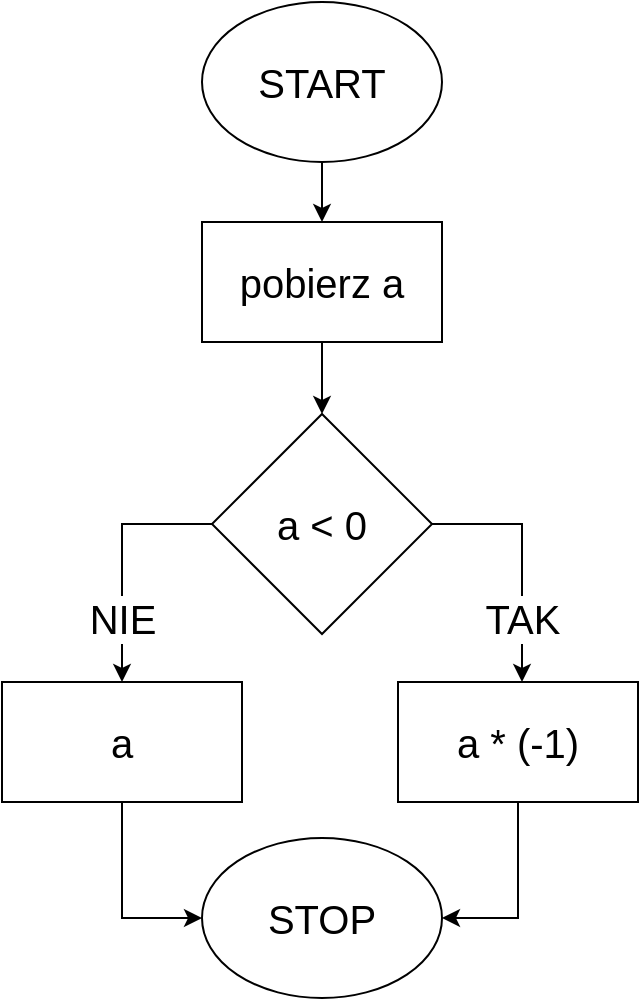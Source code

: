 <mxfile version="20.8.23" type="github">
  <diagram id="C5RBs43oDa-KdzZeNtuy" name="Page-1">
    <mxGraphModel dx="1393" dy="766" grid="1" gridSize="2" guides="1" tooltips="1" connect="1" arrows="1" fold="1" page="1" pageScale="1" pageWidth="827" pageHeight="1169" background="#FFFFFF" math="0" shadow="0">
      <root>
        <mxCell id="WIyWlLk6GJQsqaUBKTNV-0" />
        <mxCell id="WIyWlLk6GJQsqaUBKTNV-1" parent="WIyWlLk6GJQsqaUBKTNV-0" />
        <mxCell id="w6B9w1y9c1CesLqIutMe-5" value="" style="edgeStyle=orthogonalEdgeStyle;rounded=0;orthogonalLoop=1;jettySize=auto;html=1;fontSize=20;" edge="1" parent="WIyWlLk6GJQsqaUBKTNV-1" source="w6B9w1y9c1CesLqIutMe-0" target="w6B9w1y9c1CesLqIutMe-3">
          <mxGeometry relative="1" as="geometry" />
        </mxCell>
        <mxCell id="w6B9w1y9c1CesLqIutMe-0" value="START" style="ellipse;whiteSpace=wrap;html=1;labelBackgroundColor=none;fontSize=20;" vertex="1" parent="WIyWlLk6GJQsqaUBKTNV-1">
          <mxGeometry x="240" y="80" width="120" height="80" as="geometry" />
        </mxCell>
        <mxCell id="w6B9w1y9c1CesLqIutMe-8" value="" style="edgeStyle=orthogonalEdgeStyle;rounded=0;orthogonalLoop=1;jettySize=auto;html=1;fontSize=20;" edge="1" parent="WIyWlLk6GJQsqaUBKTNV-1" source="w6B9w1y9c1CesLqIutMe-1" target="w6B9w1y9c1CesLqIutMe-7">
          <mxGeometry relative="1" as="geometry">
            <Array as="points">
              <mxPoint x="400" y="341" />
            </Array>
          </mxGeometry>
        </mxCell>
        <mxCell id="w6B9w1y9c1CesLqIutMe-16" value="TAK" style="edgeLabel;html=1;align=center;verticalAlign=middle;resizable=0;points=[];fontSize=20;" vertex="1" connectable="0" parent="w6B9w1y9c1CesLqIutMe-8">
          <mxGeometry x="-0.224" relative="1" as="geometry">
            <mxPoint y="44" as="offset" />
          </mxGeometry>
        </mxCell>
        <mxCell id="w6B9w1y9c1CesLqIutMe-10" value="" style="edgeStyle=orthogonalEdgeStyle;rounded=0;orthogonalLoop=1;jettySize=auto;html=1;fontSize=20;" edge="1" parent="WIyWlLk6GJQsqaUBKTNV-1" source="w6B9w1y9c1CesLqIutMe-1" target="w6B9w1y9c1CesLqIutMe-9">
          <mxGeometry relative="1" as="geometry">
            <Array as="points">
              <mxPoint x="200" y="341" />
            </Array>
          </mxGeometry>
        </mxCell>
        <mxCell id="w6B9w1y9c1CesLqIutMe-17" value="NIE" style="edgeLabel;html=1;align=center;verticalAlign=middle;resizable=0;points=[];fontSize=20;" vertex="1" connectable="0" parent="w6B9w1y9c1CesLqIutMe-10">
          <mxGeometry x="0.141" y="1" relative="1" as="geometry">
            <mxPoint x="-1" y="21" as="offset" />
          </mxGeometry>
        </mxCell>
        <mxCell id="w6B9w1y9c1CesLqIutMe-1" value="a &amp;lt; 0" style="rhombus;whiteSpace=wrap;html=1;labelBackgroundColor=none;fontSize=20;" vertex="1" parent="WIyWlLk6GJQsqaUBKTNV-1">
          <mxGeometry x="245" y="286" width="110" height="110" as="geometry" />
        </mxCell>
        <mxCell id="w6B9w1y9c1CesLqIutMe-6" value="" style="edgeStyle=orthogonalEdgeStyle;rounded=0;orthogonalLoop=1;jettySize=auto;html=1;fontSize=20;" edge="1" parent="WIyWlLk6GJQsqaUBKTNV-1" source="w6B9w1y9c1CesLqIutMe-3" target="w6B9w1y9c1CesLqIutMe-1">
          <mxGeometry relative="1" as="geometry" />
        </mxCell>
        <mxCell id="w6B9w1y9c1CesLqIutMe-3" value="pobierz a" style="rounded=0;whiteSpace=wrap;html=1;labelBackgroundColor=none;fontSize=20;" vertex="1" parent="WIyWlLk6GJQsqaUBKTNV-1">
          <mxGeometry x="240" y="190" width="120" height="60" as="geometry" />
        </mxCell>
        <mxCell id="w6B9w1y9c1CesLqIutMe-14" style="edgeStyle=orthogonalEdgeStyle;rounded=0;orthogonalLoop=1;jettySize=auto;html=1;entryX=1;entryY=0.5;entryDx=0;entryDy=0;fontSize=20;" edge="1" parent="WIyWlLk6GJQsqaUBKTNV-1" source="w6B9w1y9c1CesLqIutMe-7" target="w6B9w1y9c1CesLqIutMe-13">
          <mxGeometry relative="1" as="geometry" />
        </mxCell>
        <mxCell id="w6B9w1y9c1CesLqIutMe-7" value="a * (-1)" style="whiteSpace=wrap;html=1;fontSize=20;labelBackgroundColor=none;" vertex="1" parent="WIyWlLk6GJQsqaUBKTNV-1">
          <mxGeometry x="338" y="420" width="120" height="60" as="geometry" />
        </mxCell>
        <mxCell id="w6B9w1y9c1CesLqIutMe-15" style="edgeStyle=orthogonalEdgeStyle;rounded=0;orthogonalLoop=1;jettySize=auto;html=1;entryX=0;entryY=0.5;entryDx=0;entryDy=0;fontSize=20;" edge="1" parent="WIyWlLk6GJQsqaUBKTNV-1" source="w6B9w1y9c1CesLqIutMe-9" target="w6B9w1y9c1CesLqIutMe-13">
          <mxGeometry relative="1" as="geometry" />
        </mxCell>
        <mxCell id="w6B9w1y9c1CesLqIutMe-9" value="a" style="whiteSpace=wrap;html=1;fontSize=20;labelBackgroundColor=none;" vertex="1" parent="WIyWlLk6GJQsqaUBKTNV-1">
          <mxGeometry x="140" y="420" width="120" height="60" as="geometry" />
        </mxCell>
        <mxCell id="w6B9w1y9c1CesLqIutMe-13" value="STOP" style="ellipse;whiteSpace=wrap;html=1;labelBackgroundColor=none;fontSize=20;" vertex="1" parent="WIyWlLk6GJQsqaUBKTNV-1">
          <mxGeometry x="240" y="498" width="120" height="80" as="geometry" />
        </mxCell>
      </root>
    </mxGraphModel>
  </diagram>
</mxfile>

